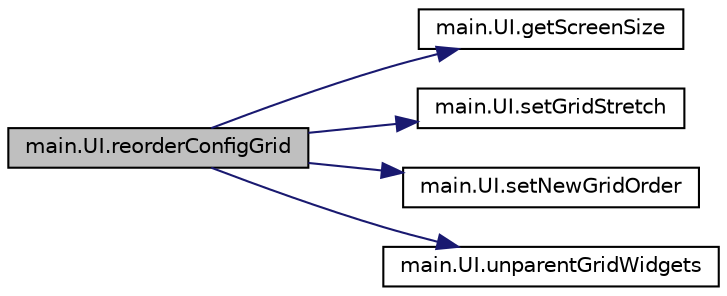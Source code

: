 digraph "main.UI.reorderConfigGrid"
{
 // LATEX_PDF_SIZE
  edge [fontname="Helvetica",fontsize="10",labelfontname="Helvetica",labelfontsize="10"];
  node [fontname="Helvetica",fontsize="10",shape=record];
  rankdir="LR";
  Node1 [label="main.UI.reorderConfigGrid",height=0.2,width=0.4,color="black", fillcolor="grey75", style="filled", fontcolor="black",tooltip=" "];
  Node1 -> Node2 [color="midnightblue",fontsize="10",style="solid",fontname="Helvetica"];
  Node2 [label="main.UI.getScreenSize",height=0.2,width=0.4,color="black", fillcolor="white", style="filled",URL="$classmain_1_1_u_i.html#a94d87116390a91dec8a30c50a42df4fa",tooltip=" "];
  Node1 -> Node3 [color="midnightblue",fontsize="10",style="solid",fontname="Helvetica"];
  Node3 [label="main.UI.setGridStretch",height=0.2,width=0.4,color="black", fillcolor="white", style="filled",URL="$classmain_1_1_u_i.html#a18de03929548fe33cede60ef7fe7a10a",tooltip=" "];
  Node1 -> Node4 [color="midnightblue",fontsize="10",style="solid",fontname="Helvetica"];
  Node4 [label="main.UI.setNewGridOrder",height=0.2,width=0.4,color="black", fillcolor="white", style="filled",URL="$classmain_1_1_u_i.html#aba819c37a38712a06fca6c03ab220c45",tooltip=" "];
  Node1 -> Node5 [color="midnightblue",fontsize="10",style="solid",fontname="Helvetica"];
  Node5 [label="main.UI.unparentGridWidgets",height=0.2,width=0.4,color="black", fillcolor="white", style="filled",URL="$classmain_1_1_u_i.html#aa109e75207e4ea3ec9638318afcc129f",tooltip=" "];
}
